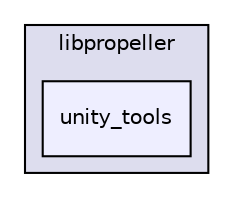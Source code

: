 digraph "unity_tools" {
  compound=true
  node [ fontsize="10", fontname="Helvetica"];
  edge [ labelfontsize="10", labelfontname="Helvetica"];
  subgraph clusterdir_34d10b20358c807fff993149200b6a31 {
    graph [ bgcolor="#ddddee", pencolor="black", label="libpropeller" fontname="Helvetica", fontsize="10", URL="dir_34d10b20358c807fff993149200b6a31.html"]
  dir_a5caeb44bd6f9bde5ce74f527efd0904 [shape=box, label="unity_tools", style="filled", fillcolor="#eeeeff", pencolor="black", URL="dir_a5caeb44bd6f9bde5ce74f527efd0904.html"];
  }
}
